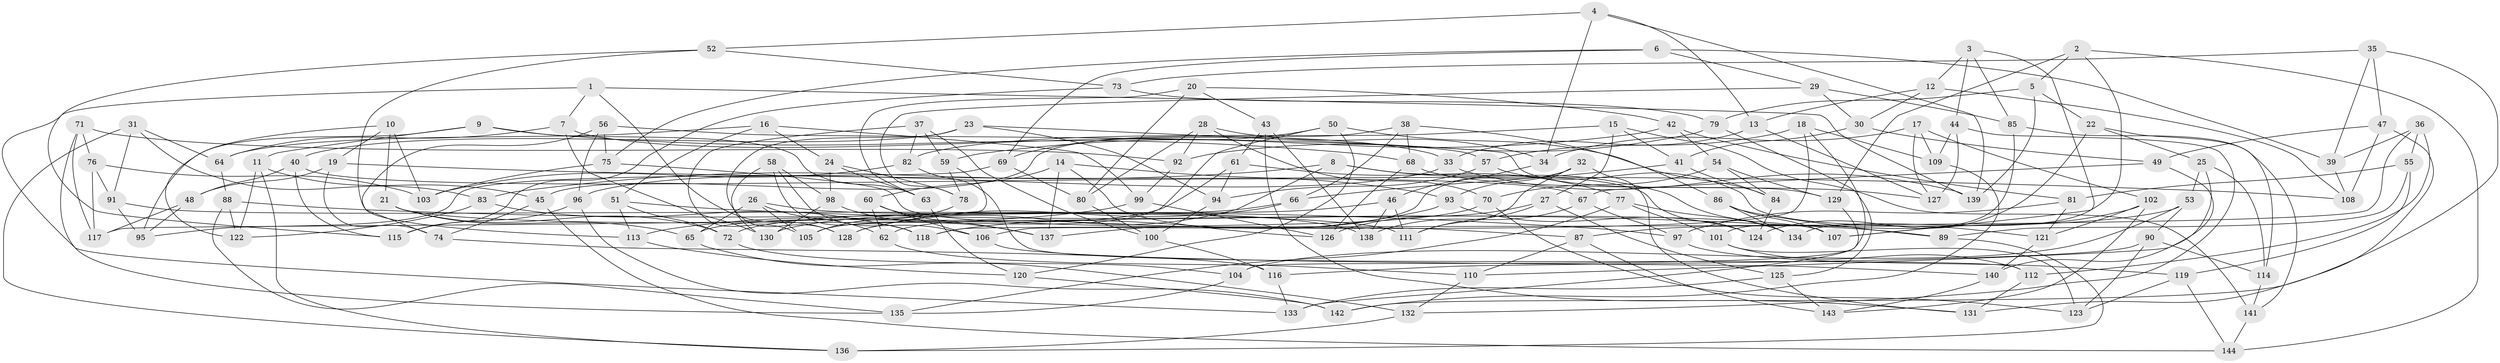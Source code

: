 // coarse degree distribution, {8: 0.034482758620689655, 11: 0.04597701149425287, 4: 0.7471264367816092, 12: 0.022988505747126436, 3: 0.06896551724137931, 9: 0.04597701149425287, 7: 0.022988505747126436, 10: 0.011494252873563218}
// Generated by graph-tools (version 1.1) at 2025/53/03/04/25 22:53:41]
// undirected, 144 vertices, 288 edges
graph export_dot {
  node [color=gray90,style=filled];
  1;
  2;
  3;
  4;
  5;
  6;
  7;
  8;
  9;
  10;
  11;
  12;
  13;
  14;
  15;
  16;
  17;
  18;
  19;
  20;
  21;
  22;
  23;
  24;
  25;
  26;
  27;
  28;
  29;
  30;
  31;
  32;
  33;
  34;
  35;
  36;
  37;
  38;
  39;
  40;
  41;
  42;
  43;
  44;
  45;
  46;
  47;
  48;
  49;
  50;
  51;
  52;
  53;
  54;
  55;
  56;
  57;
  58;
  59;
  60;
  61;
  62;
  63;
  64;
  65;
  66;
  67;
  68;
  69;
  70;
  71;
  72;
  73;
  74;
  75;
  76;
  77;
  78;
  79;
  80;
  81;
  82;
  83;
  84;
  85;
  86;
  87;
  88;
  89;
  90;
  91;
  92;
  93;
  94;
  95;
  96;
  97;
  98;
  99;
  100;
  101;
  102;
  103;
  104;
  105;
  106;
  107;
  108;
  109;
  110;
  111;
  112;
  113;
  114;
  115;
  116;
  117;
  118;
  119;
  120;
  121;
  122;
  123;
  124;
  125;
  126;
  127;
  128;
  129;
  130;
  131;
  132;
  133;
  134;
  135;
  136;
  137;
  138;
  139;
  140;
  141;
  142;
  143;
  144;
  1 -- 128;
  1 -- 133;
  1 -- 139;
  1 -- 7;
  2 -- 129;
  2 -- 5;
  2 -- 144;
  2 -- 134;
  3 -- 12;
  3 -- 85;
  3 -- 44;
  3 -- 107;
  4 -- 139;
  4 -- 34;
  4 -- 52;
  4 -- 13;
  5 -- 79;
  5 -- 139;
  5 -- 22;
  6 -- 39;
  6 -- 29;
  6 -- 69;
  6 -- 75;
  7 -- 33;
  7 -- 130;
  7 -- 64;
  8 -- 128;
  8 -- 83;
  8 -- 134;
  8 -- 124;
  9 -- 11;
  9 -- 95;
  9 -- 63;
  9 -- 68;
  10 -- 19;
  10 -- 122;
  10 -- 103;
  10 -- 21;
  11 -- 45;
  11 -- 122;
  11 -- 136;
  12 -- 30;
  12 -- 108;
  12 -- 13;
  13 -- 127;
  13 -- 33;
  14 -- 137;
  14 -- 126;
  14 -- 93;
  14 -- 60;
  15 -- 41;
  15 -- 82;
  15 -- 141;
  15 -- 27;
  16 -- 24;
  16 -- 64;
  16 -- 51;
  16 -- 99;
  17 -- 127;
  17 -- 109;
  17 -- 102;
  17 -- 34;
  18 -- 109;
  18 -- 106;
  18 -- 57;
  18 -- 104;
  19 -- 74;
  19 -- 48;
  19 -- 108;
  20 -- 63;
  20 -- 80;
  20 -- 43;
  20 -- 42;
  21 -- 107;
  21 -- 72;
  21 -- 65;
  22 -- 25;
  22 -- 114;
  22 -- 124;
  23 -- 128;
  23 -- 40;
  23 -- 129;
  23 -- 94;
  24 -- 98;
  24 -- 78;
  24 -- 63;
  25 -- 110;
  25 -- 53;
  25 -- 114;
  26 -- 105;
  26 -- 62;
  26 -- 65;
  26 -- 138;
  27 -- 126;
  27 -- 125;
  27 -- 111;
  28 -- 92;
  28 -- 70;
  28 -- 80;
  28 -- 34;
  29 -- 30;
  29 -- 78;
  29 -- 85;
  30 -- 41;
  30 -- 49;
  31 -- 136;
  31 -- 64;
  31 -- 91;
  31 -- 83;
  32 -- 93;
  32 -- 62;
  32 -- 111;
  32 -- 131;
  33 -- 96;
  33 -- 139;
  34 -- 46;
  35 -- 73;
  35 -- 47;
  35 -- 142;
  35 -- 39;
  36 -- 39;
  36 -- 112;
  36 -- 118;
  36 -- 55;
  37 -- 100;
  37 -- 59;
  37 -- 82;
  37 -- 105;
  38 -- 45;
  38 -- 86;
  38 -- 68;
  38 -- 66;
  39 -- 108;
  40 -- 67;
  40 -- 115;
  40 -- 48;
  41 -- 84;
  41 -- 66;
  42 -- 59;
  42 -- 54;
  42 -- 81;
  43 -- 61;
  43 -- 131;
  43 -- 138;
  44 -- 132;
  44 -- 109;
  44 -- 127;
  45 -- 144;
  45 -- 74;
  46 -- 111;
  46 -- 138;
  46 -- 130;
  47 -- 108;
  47 -- 131;
  47 -- 49;
  48 -- 117;
  48 -- 95;
  49 -- 140;
  49 -- 67;
  50 -- 69;
  50 -- 120;
  50 -- 84;
  50 -- 105;
  51 -- 113;
  51 -- 89;
  51 -- 72;
  52 -- 73;
  52 -- 113;
  52 -- 115;
  53 -- 104;
  53 -- 90;
  53 -- 87;
  54 -- 84;
  54 -- 70;
  54 -- 129;
  55 -- 119;
  55 -- 89;
  55 -- 81;
  56 -- 75;
  56 -- 74;
  56 -- 96;
  56 -- 57;
  57 -- 94;
  57 -- 121;
  58 -- 98;
  58 -- 118;
  58 -- 130;
  58 -- 106;
  59 -- 78;
  59 -- 117;
  60 -- 106;
  60 -- 62;
  60 -- 137;
  61 -- 65;
  61 -- 94;
  61 -- 77;
  62 -- 110;
  63 -- 120;
  64 -- 88;
  65 -- 132;
  66 -- 72;
  66 -- 128;
  67 -- 97;
  67 -- 138;
  68 -- 126;
  68 -- 127;
  69 -- 95;
  69 -- 80;
  70 -- 123;
  70 -- 137;
  71 -- 76;
  71 -- 117;
  71 -- 135;
  71 -- 92;
  72 -- 104;
  73 -- 115;
  73 -- 79;
  74 -- 116;
  75 -- 103;
  75 -- 87;
  76 -- 91;
  76 -- 117;
  76 -- 103;
  77 -- 134;
  77 -- 135;
  77 -- 101;
  78 -- 105;
  79 -- 125;
  79 -- 92;
  80 -- 100;
  81 -- 97;
  81 -- 121;
  82 -- 103;
  82 -- 112;
  83 -- 122;
  83 -- 118;
  84 -- 124;
  85 -- 101;
  85 -- 141;
  86 -- 134;
  86 -- 89;
  86 -- 107;
  87 -- 110;
  87 -- 143;
  88 -- 97;
  88 -- 135;
  88 -- 122;
  89 -- 136;
  90 -- 123;
  90 -- 116;
  90 -- 114;
  91 -- 95;
  91 -- 111;
  92 -- 99;
  93 -- 118;
  93 -- 124;
  94 -- 100;
  96 -- 115;
  96 -- 142;
  97 -- 119;
  98 -- 137;
  98 -- 130;
  99 -- 126;
  99 -- 113;
  100 -- 116;
  101 -- 112;
  101 -- 123;
  102 -- 121;
  102 -- 143;
  102 -- 107;
  104 -- 135;
  106 -- 140;
  109 -- 142;
  110 -- 132;
  112 -- 131;
  113 -- 120;
  114 -- 141;
  116 -- 133;
  119 -- 144;
  119 -- 123;
  120 -- 142;
  121 -- 140;
  125 -- 143;
  125 -- 133;
  129 -- 133;
  132 -- 136;
  140 -- 143;
  141 -- 144;
}

